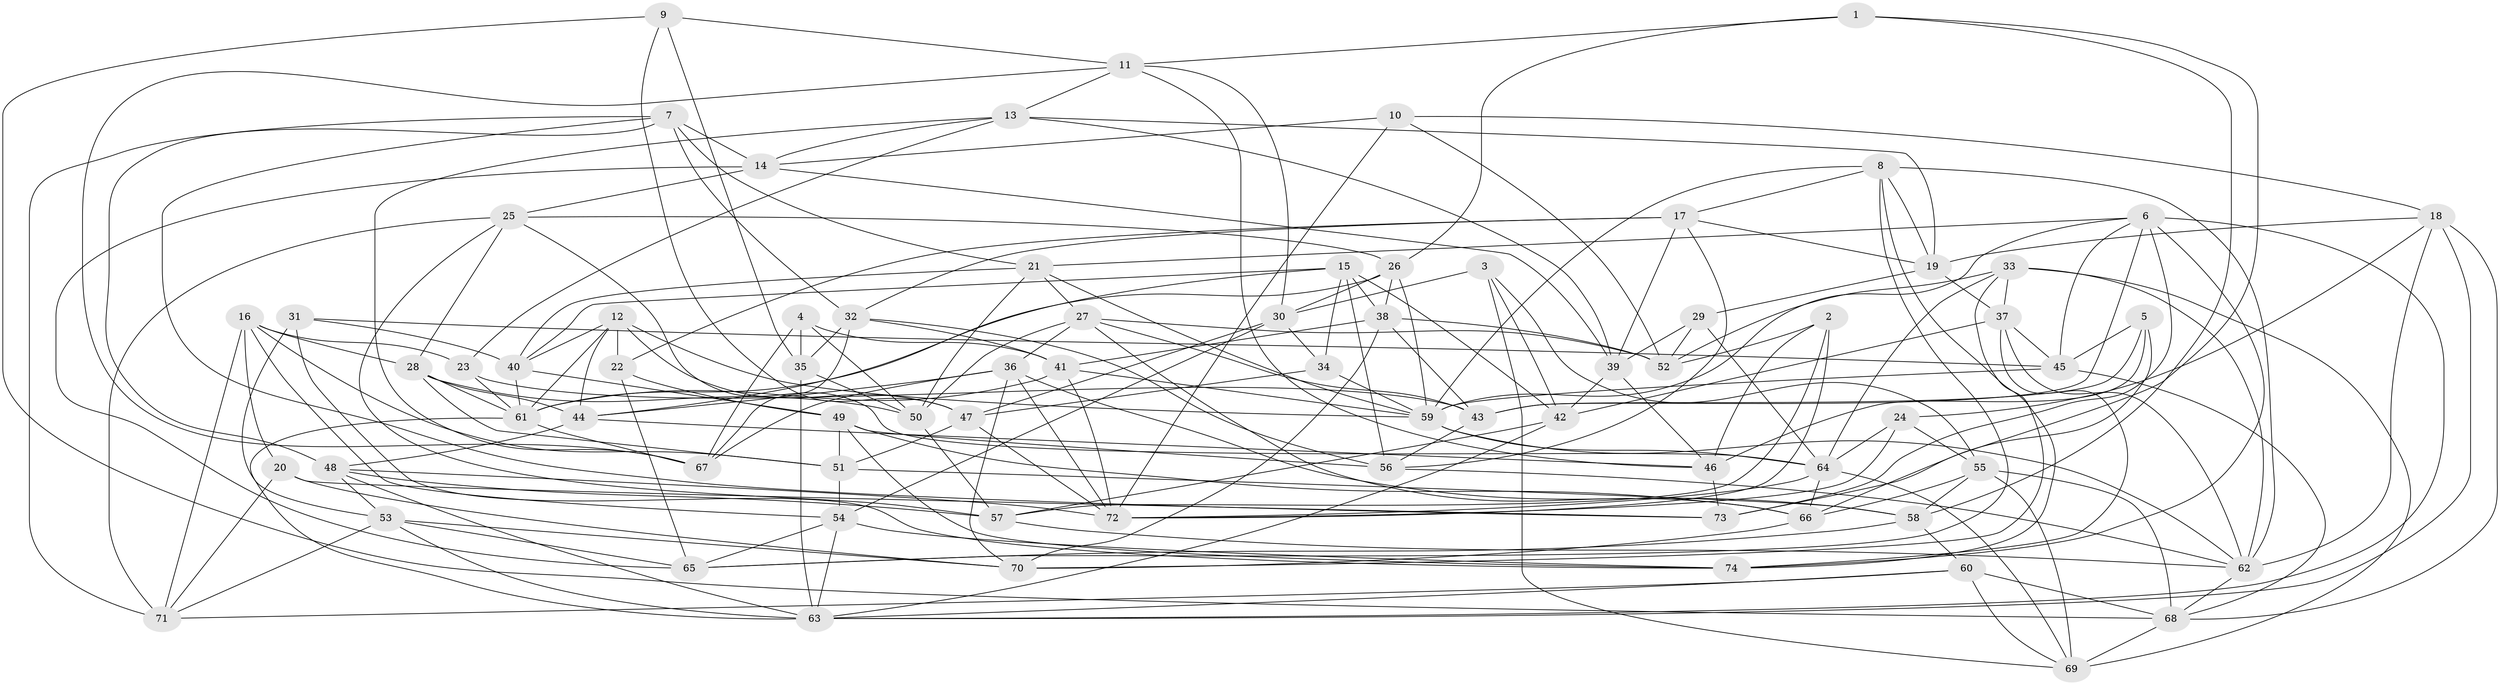 // original degree distribution, {4: 1.0}
// Generated by graph-tools (version 1.1) at 2025/50/03/09/25 03:50:45]
// undirected, 74 vertices, 215 edges
graph export_dot {
graph [start="1"]
  node [color=gray90,style=filled];
  1;
  2;
  3;
  4;
  5;
  6;
  7;
  8;
  9;
  10;
  11;
  12;
  13;
  14;
  15;
  16;
  17;
  18;
  19;
  20;
  21;
  22;
  23;
  24;
  25;
  26;
  27;
  28;
  29;
  30;
  31;
  32;
  33;
  34;
  35;
  36;
  37;
  38;
  39;
  40;
  41;
  42;
  43;
  44;
  45;
  46;
  47;
  48;
  49;
  50;
  51;
  52;
  53;
  54;
  55;
  56;
  57;
  58;
  59;
  60;
  61;
  62;
  63;
  64;
  65;
  66;
  67;
  68;
  69;
  70;
  71;
  72;
  73;
  74;
  1 -- 11 [weight=1.0];
  1 -- 26 [weight=1.0];
  1 -- 58 [weight=1.0];
  1 -- 73 [weight=1.0];
  2 -- 46 [weight=1.0];
  2 -- 52 [weight=1.0];
  2 -- 57 [weight=1.0];
  2 -- 72 [weight=1.0];
  3 -- 30 [weight=1.0];
  3 -- 42 [weight=1.0];
  3 -- 55 [weight=1.0];
  3 -- 69 [weight=1.0];
  4 -- 35 [weight=1.0];
  4 -- 41 [weight=1.0];
  4 -- 50 [weight=1.0];
  4 -- 67 [weight=1.0];
  5 -- 43 [weight=1.0];
  5 -- 45 [weight=1.0];
  5 -- 46 [weight=1.0];
  5 -- 66 [weight=1.0];
  6 -- 21 [weight=1.0];
  6 -- 43 [weight=1.0];
  6 -- 45 [weight=1.0];
  6 -- 59 [weight=1.0];
  6 -- 63 [weight=1.0];
  6 -- 73 [weight=2.0];
  6 -- 74 [weight=1.0];
  7 -- 14 [weight=1.0];
  7 -- 21 [weight=1.0];
  7 -- 32 [weight=1.0];
  7 -- 48 [weight=1.0];
  7 -- 71 [weight=1.0];
  7 -- 73 [weight=1.0];
  8 -- 17 [weight=1.0];
  8 -- 19 [weight=1.0];
  8 -- 59 [weight=1.0];
  8 -- 62 [weight=1.0];
  8 -- 65 [weight=1.0];
  8 -- 74 [weight=1.0];
  9 -- 11 [weight=1.0];
  9 -- 35 [weight=1.0];
  9 -- 47 [weight=1.0];
  9 -- 68 [weight=1.0];
  10 -- 14 [weight=1.0];
  10 -- 18 [weight=1.0];
  10 -- 52 [weight=1.0];
  10 -- 72 [weight=1.0];
  11 -- 13 [weight=1.0];
  11 -- 30 [weight=1.0];
  11 -- 46 [weight=1.0];
  11 -- 67 [weight=1.0];
  12 -- 22 [weight=1.0];
  12 -- 40 [weight=1.0];
  12 -- 44 [weight=1.0];
  12 -- 47 [weight=1.0];
  12 -- 59 [weight=1.0];
  12 -- 61 [weight=1.0];
  13 -- 14 [weight=1.0];
  13 -- 19 [weight=1.0];
  13 -- 23 [weight=1.0];
  13 -- 39 [weight=1.0];
  13 -- 67 [weight=1.0];
  14 -- 25 [weight=1.0];
  14 -- 39 [weight=1.0];
  14 -- 65 [weight=1.0];
  15 -- 34 [weight=1.0];
  15 -- 38 [weight=1.0];
  15 -- 40 [weight=1.0];
  15 -- 42 [weight=1.0];
  15 -- 44 [weight=1.0];
  15 -- 56 [weight=1.0];
  16 -- 20 [weight=1.0];
  16 -- 23 [weight=1.0];
  16 -- 28 [weight=1.0];
  16 -- 51 [weight=1.0];
  16 -- 54 [weight=1.0];
  16 -- 71 [weight=1.0];
  17 -- 19 [weight=1.0];
  17 -- 22 [weight=1.0];
  17 -- 32 [weight=1.0];
  17 -- 39 [weight=1.0];
  17 -- 56 [weight=1.0];
  18 -- 19 [weight=1.0];
  18 -- 24 [weight=1.0];
  18 -- 62 [weight=1.0];
  18 -- 63 [weight=1.0];
  18 -- 68 [weight=1.0];
  19 -- 29 [weight=1.0];
  19 -- 37 [weight=1.0];
  20 -- 70 [weight=1.0];
  20 -- 71 [weight=1.0];
  20 -- 73 [weight=1.0];
  21 -- 27 [weight=1.0];
  21 -- 40 [weight=1.0];
  21 -- 50 [weight=1.0];
  21 -- 59 [weight=1.0];
  22 -- 49 [weight=1.0];
  22 -- 65 [weight=1.0];
  23 -- 43 [weight=1.0];
  23 -- 61 [weight=1.0];
  24 -- 55 [weight=1.0];
  24 -- 64 [weight=1.0];
  24 -- 72 [weight=1.0];
  25 -- 26 [weight=1.0];
  25 -- 28 [weight=1.0];
  25 -- 57 [weight=1.0];
  25 -- 64 [weight=1.0];
  25 -- 71 [weight=1.0];
  26 -- 30 [weight=1.0];
  26 -- 38 [weight=1.0];
  26 -- 59 [weight=1.0];
  26 -- 61 [weight=1.0];
  27 -- 36 [weight=1.0];
  27 -- 43 [weight=1.0];
  27 -- 50 [weight=1.0];
  27 -- 52 [weight=1.0];
  27 -- 66 [weight=1.0];
  28 -- 44 [weight=1.0];
  28 -- 50 [weight=1.0];
  28 -- 51 [weight=1.0];
  28 -- 61 [weight=1.0];
  29 -- 39 [weight=1.0];
  29 -- 52 [weight=1.0];
  29 -- 64 [weight=1.0];
  30 -- 34 [weight=1.0];
  30 -- 47 [weight=1.0];
  30 -- 54 [weight=1.0];
  31 -- 40 [weight=1.0];
  31 -- 45 [weight=1.0];
  31 -- 53 [weight=1.0];
  31 -- 74 [weight=1.0];
  32 -- 35 [weight=1.0];
  32 -- 41 [weight=1.0];
  32 -- 56 [weight=1.0];
  32 -- 67 [weight=1.0];
  33 -- 37 [weight=1.0];
  33 -- 52 [weight=1.0];
  33 -- 62 [weight=1.0];
  33 -- 64 [weight=1.0];
  33 -- 69 [weight=1.0];
  33 -- 70 [weight=1.0];
  34 -- 47 [weight=1.0];
  34 -- 59 [weight=1.0];
  35 -- 50 [weight=1.0];
  35 -- 63 [weight=2.0];
  36 -- 44 [weight=1.0];
  36 -- 58 [weight=1.0];
  36 -- 67 [weight=1.0];
  36 -- 70 [weight=1.0];
  36 -- 72 [weight=1.0];
  37 -- 42 [weight=1.0];
  37 -- 45 [weight=1.0];
  37 -- 62 [weight=1.0];
  37 -- 74 [weight=1.0];
  38 -- 41 [weight=1.0];
  38 -- 43 [weight=1.0];
  38 -- 52 [weight=1.0];
  38 -- 70 [weight=1.0];
  39 -- 42 [weight=1.0];
  39 -- 46 [weight=1.0];
  40 -- 49 [weight=1.0];
  40 -- 61 [weight=1.0];
  41 -- 59 [weight=1.0];
  41 -- 61 [weight=1.0];
  41 -- 72 [weight=1.0];
  42 -- 57 [weight=1.0];
  42 -- 63 [weight=1.0];
  43 -- 56 [weight=1.0];
  44 -- 46 [weight=1.0];
  44 -- 48 [weight=1.0];
  45 -- 59 [weight=1.0];
  45 -- 68 [weight=1.0];
  46 -- 73 [weight=1.0];
  47 -- 51 [weight=1.0];
  47 -- 72 [weight=1.0];
  48 -- 53 [weight=1.0];
  48 -- 57 [weight=1.0];
  48 -- 63 [weight=1.0];
  48 -- 72 [weight=1.0];
  49 -- 51 [weight=1.0];
  49 -- 56 [weight=1.0];
  49 -- 66 [weight=1.0];
  49 -- 74 [weight=1.0];
  50 -- 57 [weight=1.0];
  51 -- 54 [weight=1.0];
  51 -- 58 [weight=1.0];
  53 -- 63 [weight=1.0];
  53 -- 65 [weight=1.0];
  53 -- 70 [weight=1.0];
  53 -- 71 [weight=1.0];
  54 -- 63 [weight=1.0];
  54 -- 65 [weight=1.0];
  54 -- 74 [weight=1.0];
  55 -- 58 [weight=1.0];
  55 -- 66 [weight=1.0];
  55 -- 68 [weight=1.0];
  55 -- 69 [weight=1.0];
  56 -- 62 [weight=1.0];
  57 -- 62 [weight=1.0];
  58 -- 60 [weight=1.0];
  58 -- 65 [weight=1.0];
  59 -- 62 [weight=1.0];
  59 -- 64 [weight=1.0];
  60 -- 63 [weight=1.0];
  60 -- 68 [weight=2.0];
  60 -- 69 [weight=1.0];
  60 -- 71 [weight=1.0];
  61 -- 63 [weight=1.0];
  61 -- 67 [weight=1.0];
  62 -- 68 [weight=1.0];
  64 -- 66 [weight=1.0];
  64 -- 69 [weight=1.0];
  64 -- 72 [weight=1.0];
  66 -- 70 [weight=1.0];
  68 -- 69 [weight=1.0];
}
